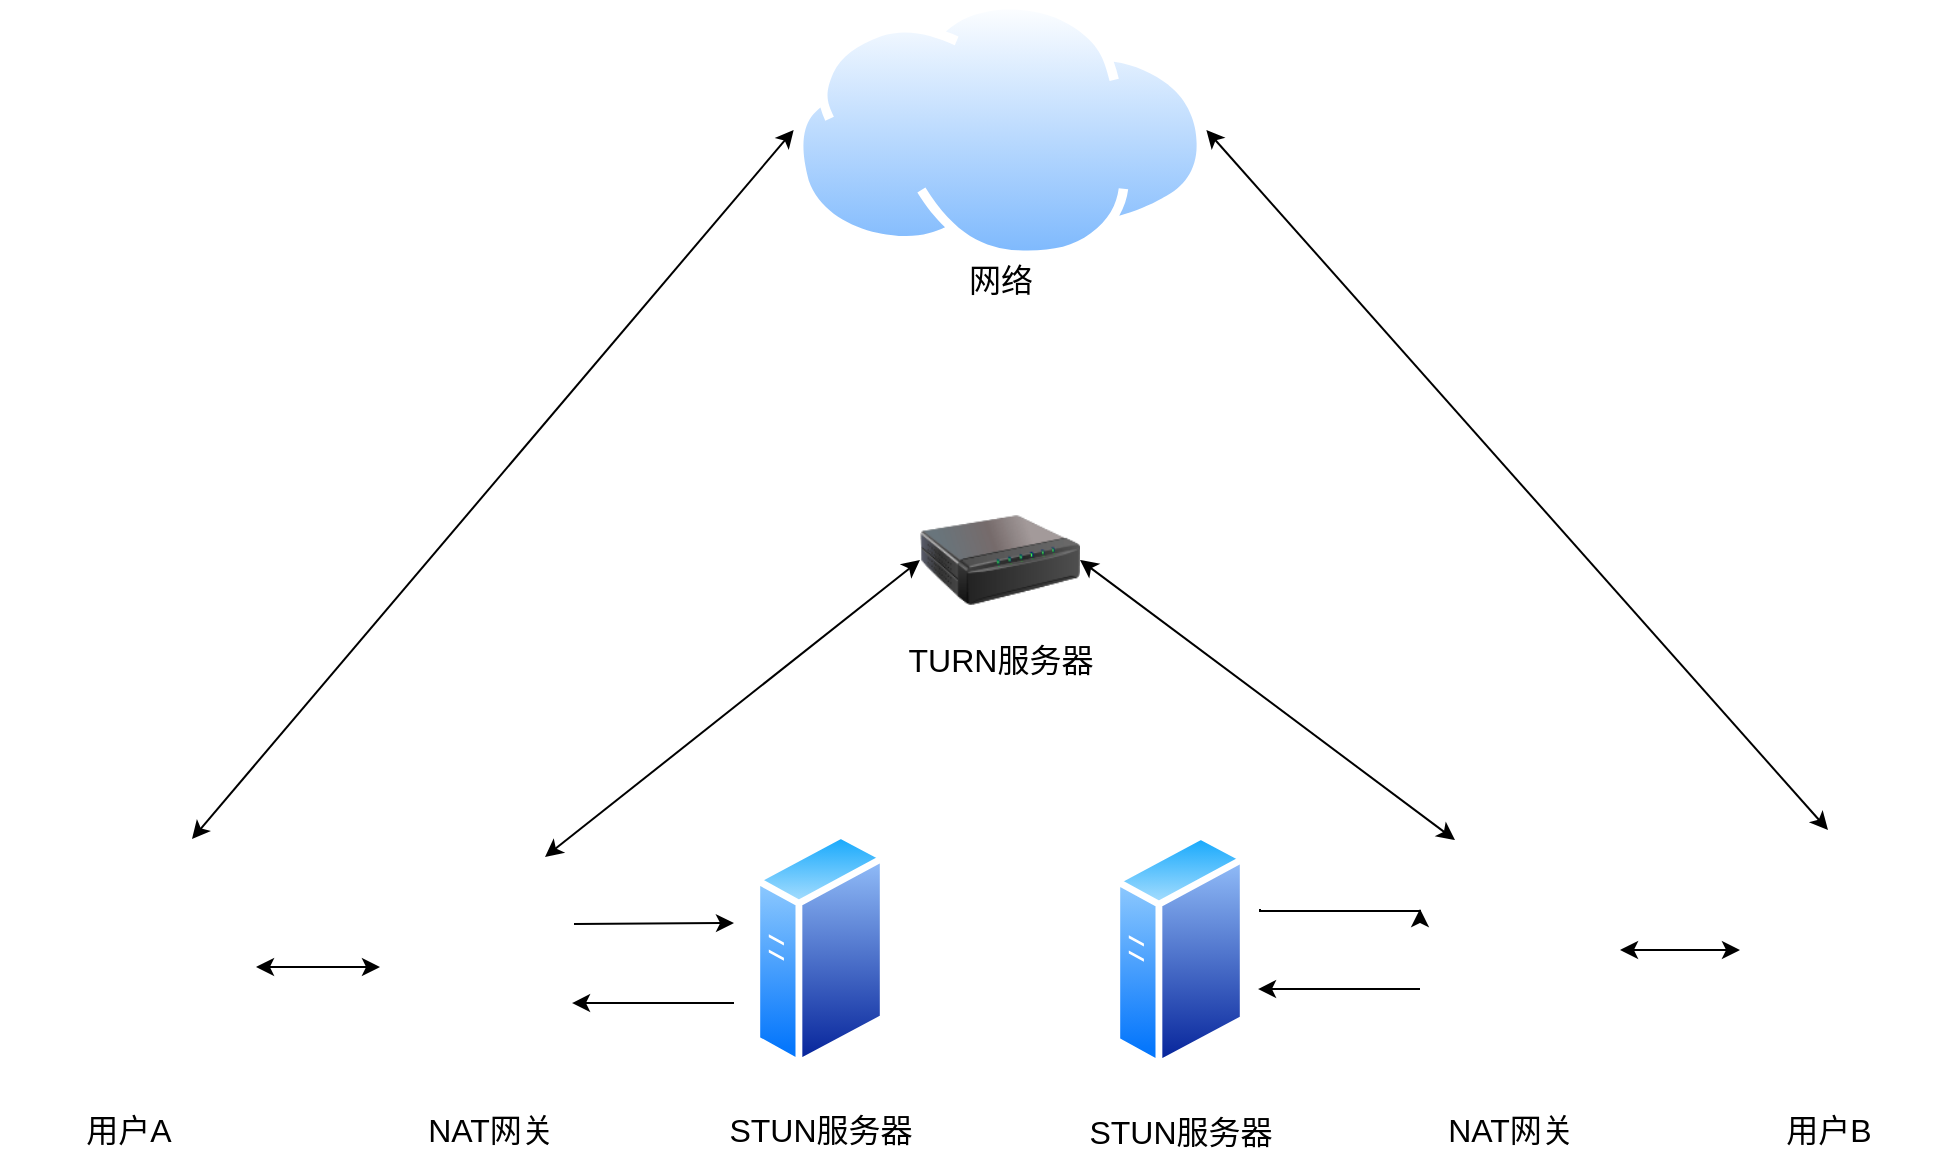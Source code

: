 <mxfile version="14.6.12" type="github">
  <diagram id="4XBYBQRtXBPEYnUaGt-2" name="Page-1">
    <mxGraphModel dx="904" dy="589" grid="1" gridSize="10" guides="1" tooltips="1" connect="1" arrows="1" fold="1" page="1" pageScale="1" pageWidth="2339" pageHeight="3300" math="0" shadow="0">
      <root>
        <mxCell id="0" />
        <mxCell id="1" parent="0" />
        <mxCell id="ha0jqxZ2LLTAuly1mBXd-2" style="edgeStyle=orthogonalEdgeStyle;rounded=0;orthogonalLoop=1;jettySize=auto;html=1;endArrow=classic;endFill=1;startArrow=classic;startFill=1;fontSize=16;" parent="1" source="Q_vMsS0XvWnBYi7YCMDR-4" target="Q_vMsS0XvWnBYi7YCMDR-5" edge="1">
          <mxGeometry relative="1" as="geometry">
            <mxPoint x="420" y="533.5" as="targetPoint" />
          </mxGeometry>
        </mxCell>
        <mxCell id="ha0jqxZ2LLTAuly1mBXd-24" style="rounded=0;orthogonalLoop=1;jettySize=auto;html=1;exitX=0.75;exitY=0;exitDx=0;exitDy=0;entryX=0;entryY=0.5;entryDx=0;entryDy=0;startArrow=classic;startFill=1;endArrow=classic;endFill=1;fontSize=16;" parent="1" source="Q_vMsS0XvWnBYi7YCMDR-4" target="ha0jqxZ2LLTAuly1mBXd-23" edge="1">
          <mxGeometry relative="1" as="geometry" />
        </mxCell>
        <mxCell id="Q_vMsS0XvWnBYi7YCMDR-4" value="" style="shape=image;html=1;verticalAlign=top;verticalLabelPosition=bottom;labelBackgroundColor=#ffffff;imageAspect=0;aspect=fixed;image=https://cdn2.iconfinder.com/data/icons/whcompare-isometric-web-hosting-servers/50/web-browser-on-laptop-128.png;fontSize=16;" parent="1" vertex="1">
          <mxGeometry x="240" y="469.5" width="128" height="128" as="geometry" />
        </mxCell>
        <mxCell id="ha0jqxZ2LLTAuly1mBXd-3" style="edgeStyle=orthogonalEdgeStyle;rounded=0;orthogonalLoop=1;jettySize=auto;html=1;exitX=1;exitY=0.25;exitDx=0;exitDy=0;startArrow=none;startFill=0;endArrow=classic;endFill=1;fontSize=16;" parent="1" edge="1">
          <mxGeometry relative="1" as="geometry">
            <mxPoint x="527" y="512" as="sourcePoint" />
            <mxPoint x="607" y="511.5" as="targetPoint" />
            <Array as="points">
              <mxPoint x="607" y="512.5" />
            </Array>
          </mxGeometry>
        </mxCell>
        <mxCell id="ha0jqxZ2LLTAuly1mBXd-20" style="rounded=0;orthogonalLoop=1;jettySize=auto;html=1;exitX=0.75;exitY=0;exitDx=0;exitDy=0;entryX=0;entryY=0.5;entryDx=0;entryDy=0;startArrow=classic;startFill=1;endArrow=classic;endFill=1;fontSize=16;" parent="1" source="Q_vMsS0XvWnBYi7YCMDR-5" target="ha0jqxZ2LLTAuly1mBXd-19" edge="1">
          <mxGeometry relative="1" as="geometry" />
        </mxCell>
        <mxCell id="Q_vMsS0XvWnBYi7YCMDR-5" value="" style="shape=image;html=1;verticalAlign=top;verticalLabelPosition=bottom;labelBackgroundColor=#ffffff;imageAspect=0;aspect=fixed;image=https://cdn2.iconfinder.com/data/icons/whcompare-isometric-web-hosting-servers/50/firewall-128.png;fontSize=16;" parent="1" vertex="1">
          <mxGeometry x="430" y="478.5" width="110" height="110" as="geometry" />
        </mxCell>
        <mxCell id="ha0jqxZ2LLTAuly1mBXd-5" style="edgeStyle=orthogonalEdgeStyle;rounded=0;orthogonalLoop=1;jettySize=auto;html=1;entryX=0.991;entryY=0.664;entryDx=0;entryDy=0;entryPerimeter=0;startArrow=none;startFill=0;endArrow=classic;endFill=1;fontSize=16;" parent="1" edge="1">
          <mxGeometry relative="1" as="geometry">
            <mxPoint x="607" y="551.5" as="sourcePoint" />
            <mxPoint x="526.01" y="551.54" as="targetPoint" />
          </mxGeometry>
        </mxCell>
        <mxCell id="Q_vMsS0XvWnBYi7YCMDR-6" value="" style="aspect=fixed;perimeter=ellipsePerimeter;html=1;align=center;shadow=0;dashed=0;spacingTop=3;image;image=img/lib/active_directory/generic_server.svg;fontSize=16;" parent="1" vertex="1">
          <mxGeometry x="616.68" y="465" width="66.64" height="119" as="geometry" />
        </mxCell>
        <mxCell id="Q_vMsS0XvWnBYi7YCMDR-8" value="用户A" style="text;html=1;align=center;verticalAlign=middle;resizable=0;points=[];autosize=1;strokeColor=none;fontSize=16;" parent="1" vertex="1">
          <mxGeometry x="274" y="604.5" width="60" height="20" as="geometry" />
        </mxCell>
        <mxCell id="Q_vMsS0XvWnBYi7YCMDR-9" value="NAT网关" style="text;html=1;align=center;verticalAlign=middle;resizable=0;points=[];autosize=1;strokeColor=none;fontSize=16;" parent="1" vertex="1">
          <mxGeometry x="445" y="604.5" width="80" height="20" as="geometry" />
        </mxCell>
        <mxCell id="Q_vMsS0XvWnBYi7YCMDR-23" value="STUN服务器" style="text;html=1;align=center;verticalAlign=middle;resizable=0;points=[];autosize=1;strokeColor=none;fontSize=16;" parent="1" vertex="1">
          <mxGeometry x="595.0" y="604.5" width="110" height="20" as="geometry" />
        </mxCell>
        <mxCell id="ha0jqxZ2LLTAuly1mBXd-12" style="edgeStyle=orthogonalEdgeStyle;rounded=0;orthogonalLoop=1;jettySize=auto;html=1;exitX=1;exitY=0.5;exitDx=0;exitDy=0;startArrow=classic;startFill=1;endArrow=classic;endFill=1;fontSize=16;" parent="1" source="ha0jqxZ2LLTAuly1mBXd-6" edge="1">
          <mxGeometry relative="1" as="geometry">
            <mxPoint x="1110" y="525" as="targetPoint" />
          </mxGeometry>
        </mxCell>
        <mxCell id="ha0jqxZ2LLTAuly1mBXd-6" value="" style="shape=image;html=1;verticalAlign=top;verticalLabelPosition=bottom;labelBackgroundColor=#ffffff;imageAspect=0;aspect=fixed;image=https://cdn2.iconfinder.com/data/icons/whcompare-isometric-web-hosting-servers/50/firewall-128.png;fontSize=16;" parent="1" vertex="1">
          <mxGeometry x="940" y="470" width="110" height="110" as="geometry" />
        </mxCell>
        <mxCell id="ha0jqxZ2LLTAuly1mBXd-7" value="NAT网关" style="text;html=1;align=center;verticalAlign=middle;resizable=0;points=[];autosize=1;strokeColor=none;fontSize=16;" parent="1" vertex="1">
          <mxGeometry x="955" y="605" width="80" height="20" as="geometry" />
        </mxCell>
        <mxCell id="ha0jqxZ2LLTAuly1mBXd-8" value="" style="aspect=fixed;perimeter=ellipsePerimeter;html=1;align=center;shadow=0;dashed=0;spacingTop=3;image;image=img/lib/active_directory/generic_server.svg;fontSize=16;" parent="1" vertex="1">
          <mxGeometry x="796.68" y="465.5" width="66.64" height="119" as="geometry" />
        </mxCell>
        <mxCell id="ha0jqxZ2LLTAuly1mBXd-9" value="STUN服务器" style="text;html=1;align=center;verticalAlign=middle;resizable=0;points=[];autosize=1;strokeColor=none;fontSize=16;" parent="1" vertex="1">
          <mxGeometry x="775.0" y="606" width="110" height="20" as="geometry" />
        </mxCell>
        <mxCell id="ha0jqxZ2LLTAuly1mBXd-25" style="rounded=0;orthogonalLoop=1;jettySize=auto;html=1;exitX=0.5;exitY=0;exitDx=0;exitDy=0;startArrow=classic;startFill=1;endArrow=classic;endFill=1;entryX=1;entryY=0.5;entryDx=0;entryDy=0;fontSize=16;" parent="1" source="ha0jqxZ2LLTAuly1mBXd-10" target="ha0jqxZ2LLTAuly1mBXd-23" edge="1">
          <mxGeometry relative="1" as="geometry">
            <mxPoint x="860" y="150" as="targetPoint" />
          </mxGeometry>
        </mxCell>
        <mxCell id="ha0jqxZ2LLTAuly1mBXd-10" value="" style="shape=image;html=1;verticalAlign=top;verticalLabelPosition=bottom;labelBackgroundColor=#ffffff;imageAspect=0;aspect=fixed;image=https://cdn2.iconfinder.com/data/icons/whcompare-isometric-web-hosting-servers/50/web-browser-on-laptop-128.png;fontSize=16;" parent="1" vertex="1">
          <mxGeometry x="1090" y="465" width="128" height="128" as="geometry" />
        </mxCell>
        <mxCell id="ha0jqxZ2LLTAuly1mBXd-11" value="用户B" style="text;html=1;align=center;verticalAlign=middle;resizable=0;points=[];autosize=1;strokeColor=none;fontSize=16;" parent="1" vertex="1">
          <mxGeometry x="1124" y="605" width="60" height="20" as="geometry" />
        </mxCell>
        <mxCell id="ha0jqxZ2LLTAuly1mBXd-21" style="edgeStyle=none;rounded=0;orthogonalLoop=1;jettySize=auto;html=1;exitX=1;exitY=0.5;exitDx=0;exitDy=0;entryX=0.25;entryY=0;entryDx=0;entryDy=0;startArrow=classic;startFill=1;endArrow=classic;endFill=1;fontSize=16;" parent="1" source="ha0jqxZ2LLTAuly1mBXd-19" target="ha0jqxZ2LLTAuly1mBXd-6" edge="1">
          <mxGeometry relative="1" as="geometry" />
        </mxCell>
        <mxCell id="ha0jqxZ2LLTAuly1mBXd-19" value="" style="image;html=1;image=img/lib/clip_art/networking/Print_Server_128x128.png;fontSize=16;" parent="1" vertex="1">
          <mxGeometry x="700" y="290" width="80" height="80" as="geometry" />
        </mxCell>
        <mxCell id="ha0jqxZ2LLTAuly1mBXd-22" value="TURN服务器" style="text;html=1;align=center;verticalAlign=middle;resizable=0;points=[];autosize=1;strokeColor=none;fontSize=16;" parent="1" vertex="1">
          <mxGeometry x="685.0" y="370" width="110" height="20" as="geometry" />
        </mxCell>
        <mxCell id="ha0jqxZ2LLTAuly1mBXd-23" value="" style="aspect=fixed;perimeter=ellipsePerimeter;html=1;align=center;shadow=0;dashed=0;spacingTop=3;image;image=img/lib/active_directory/internet_cloud.svg;fontSize=16;" parent="1" vertex="1">
          <mxGeometry x="636.83" y="50" width="206.35" height="130" as="geometry" />
        </mxCell>
        <mxCell id="ha0jqxZ2LLTAuly1mBXd-26" style="edgeStyle=orthogonalEdgeStyle;rounded=0;orthogonalLoop=1;jettySize=auto;html=1;exitX=1;exitY=0.25;exitDx=0;exitDy=0;startArrow=none;startFill=0;endArrow=classic;endFill=1;fontSize=16;" parent="1" edge="1">
          <mxGeometry relative="1" as="geometry">
            <mxPoint x="870" y="504.5" as="sourcePoint" />
            <mxPoint x="950" y="504.5" as="targetPoint" />
            <Array as="points">
              <mxPoint x="950" y="505.5" />
            </Array>
          </mxGeometry>
        </mxCell>
        <mxCell id="ha0jqxZ2LLTAuly1mBXd-27" style="edgeStyle=orthogonalEdgeStyle;rounded=0;orthogonalLoop=1;jettySize=auto;html=1;entryX=0.991;entryY=0.664;entryDx=0;entryDy=0;entryPerimeter=0;startArrow=none;startFill=0;endArrow=classic;endFill=1;fontSize=16;" parent="1" edge="1">
          <mxGeometry relative="1" as="geometry">
            <mxPoint x="950" y="544.5" as="sourcePoint" />
            <mxPoint x="869.01" y="544.54" as="targetPoint" />
          </mxGeometry>
        </mxCell>
        <mxCell id="FRg9I-5cg8DjkcOESlk7-1" value="网络" style="text;html=1;align=center;verticalAlign=middle;resizable=0;points=[];autosize=1;strokeColor=none;fontSize=16;" vertex="1" parent="1">
          <mxGeometry x="715.0" y="180" width="50" height="20" as="geometry" />
        </mxCell>
      </root>
    </mxGraphModel>
  </diagram>
</mxfile>
